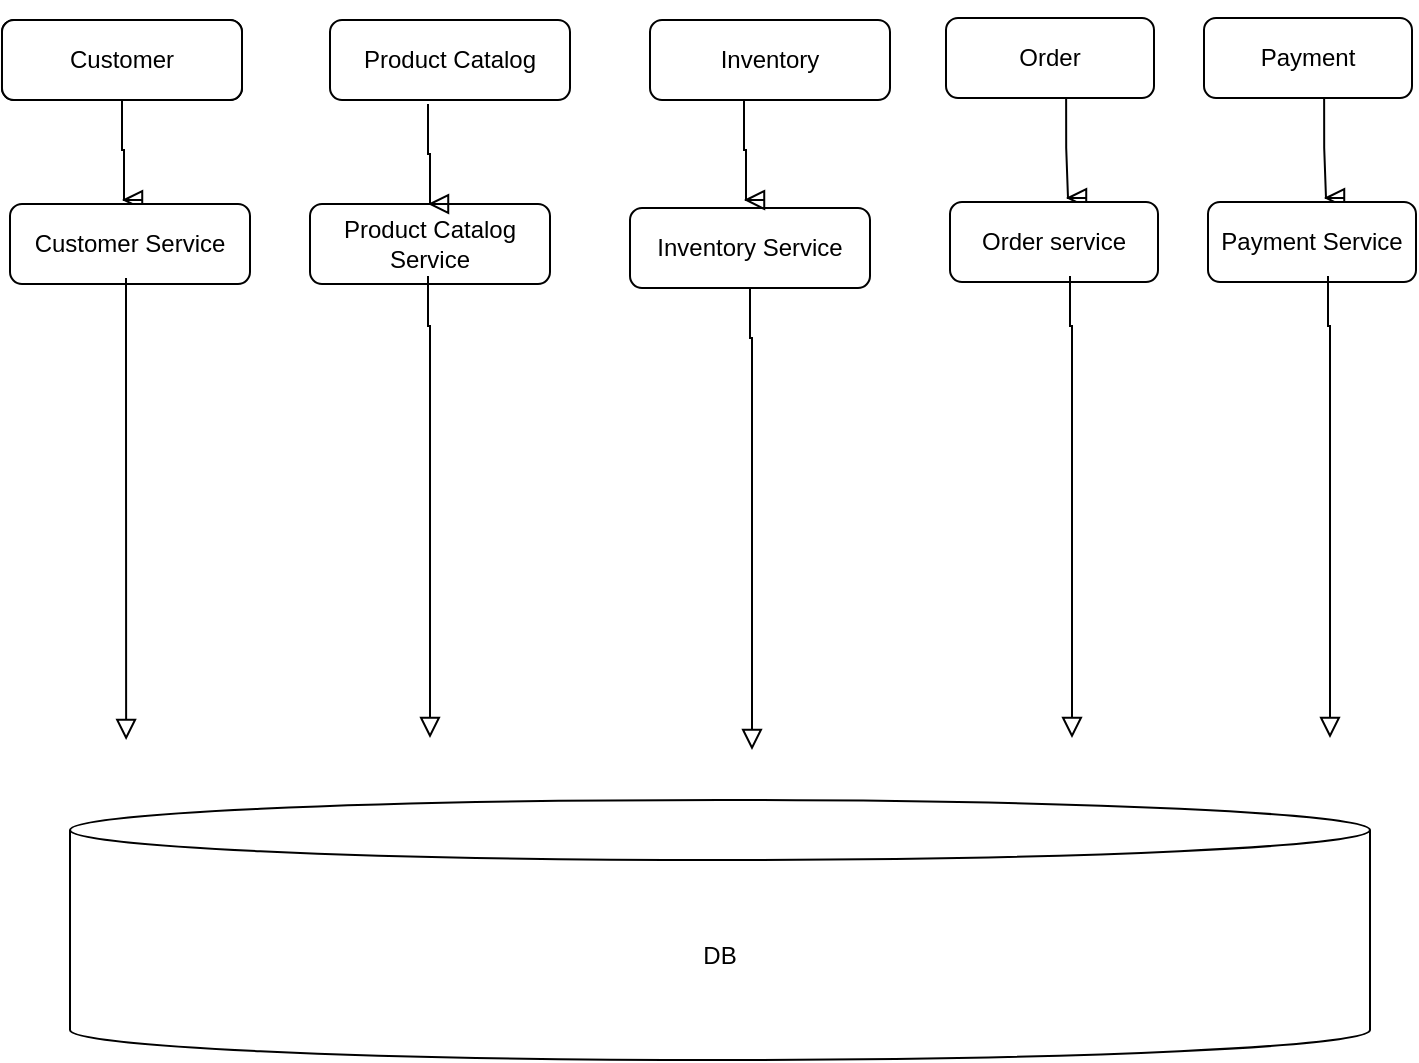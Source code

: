 <mxfile version="21.3.8" type="device">
  <diagram id="C5RBs43oDa-KdzZeNtuy" name="Page-1">
    <mxGraphModel dx="1173" dy="603" grid="1" gridSize="10" guides="1" tooltips="1" connect="1" arrows="1" fold="1" page="1" pageScale="1" pageWidth="827" pageHeight="1169" math="0" shadow="0">
      <root>
        <mxCell id="WIyWlLk6GJQsqaUBKTNV-0" />
        <mxCell id="WIyWlLk6GJQsqaUBKTNV-1" parent="WIyWlLk6GJQsqaUBKTNV-0" />
        <mxCell id="WIyWlLk6GJQsqaUBKTNV-2" value="" style="rounded=0;html=1;jettySize=auto;orthogonalLoop=1;fontSize=11;endArrow=block;endFill=0;endSize=8;strokeWidth=1;shadow=0;labelBackgroundColor=none;edgeStyle=orthogonalEdgeStyle;" parent="WIyWlLk6GJQsqaUBKTNV-1" source="WIyWlLk6GJQsqaUBKTNV-3" edge="1">
          <mxGeometry relative="1" as="geometry">
            <mxPoint x="186" y="170" as="targetPoint" />
            <Array as="points">
              <mxPoint x="186" y="145" />
              <mxPoint x="187" y="145" />
            </Array>
          </mxGeometry>
        </mxCell>
        <mxCell id="WIyWlLk6GJQsqaUBKTNV-3" value="Product Catalog" style="rounded=1;whiteSpace=wrap;html=1;fontSize=12;glass=0;strokeWidth=1;shadow=0;" parent="WIyWlLk6GJQsqaUBKTNV-1" vertex="1">
          <mxGeometry x="126" y="80" width="120" height="40" as="geometry" />
        </mxCell>
        <mxCell id="3Q45-pERIwKvSEem9vSz-4" value="DB" style="shape=cylinder3;whiteSpace=wrap;html=1;boundedLbl=1;backgroundOutline=1;size=15;" vertex="1" parent="WIyWlLk6GJQsqaUBKTNV-1">
          <mxGeometry x="160" y="470" width="650" height="130" as="geometry" />
        </mxCell>
        <mxCell id="3Q45-pERIwKvSEem9vSz-5" value="Customer Service" style="rounded=1;whiteSpace=wrap;html=1;fontSize=12;glass=0;strokeWidth=1;shadow=0;" vertex="1" parent="WIyWlLk6GJQsqaUBKTNV-1">
          <mxGeometry x="130" y="172" width="120" height="40" as="geometry" />
        </mxCell>
        <mxCell id="3Q45-pERIwKvSEem9vSz-6" value="" style="rounded=0;html=1;jettySize=auto;orthogonalLoop=1;fontSize=11;endArrow=block;endFill=0;endSize=8;strokeWidth=1;shadow=0;labelBackgroundColor=none;edgeStyle=orthogonalEdgeStyle;" edge="1" parent="WIyWlLk6GJQsqaUBKTNV-1">
          <mxGeometry relative="1" as="geometry">
            <mxPoint x="188" y="209" as="sourcePoint" />
            <mxPoint x="188.067" y="440" as="targetPoint" />
            <Array as="points">
              <mxPoint x="188" y="234" />
              <mxPoint x="189" y="234" />
            </Array>
          </mxGeometry>
        </mxCell>
        <mxCell id="3Q45-pERIwKvSEem9vSz-7" value="Customer" style="rounded=1;whiteSpace=wrap;html=1;fontSize=12;glass=0;strokeWidth=1;shadow=0;" vertex="1" parent="WIyWlLk6GJQsqaUBKTNV-1">
          <mxGeometry x="126" y="80" width="120" height="40" as="geometry" />
        </mxCell>
        <mxCell id="3Q45-pERIwKvSEem9vSz-12" value="Product Catalog Service" style="rounded=1;whiteSpace=wrap;html=1;fontSize=12;glass=0;strokeWidth=1;shadow=0;fontStyle=0" vertex="1" parent="WIyWlLk6GJQsqaUBKTNV-1">
          <mxGeometry x="280" y="172" width="120" height="40" as="geometry" />
        </mxCell>
        <mxCell id="3Q45-pERIwKvSEem9vSz-13" value="" style="rounded=0;html=1;jettySize=auto;orthogonalLoop=1;fontSize=11;endArrow=block;endFill=0;endSize=8;strokeWidth=1;shadow=0;labelBackgroundColor=none;edgeStyle=orthogonalEdgeStyle;fontStyle=1" edge="1" parent="WIyWlLk6GJQsqaUBKTNV-1">
          <mxGeometry relative="1" as="geometry">
            <mxPoint x="339" y="208" as="sourcePoint" />
            <mxPoint x="340" y="439" as="targetPoint" />
            <Array as="points">
              <mxPoint x="339" y="233" />
              <mxPoint x="340" y="233" />
            </Array>
          </mxGeometry>
        </mxCell>
        <mxCell id="3Q45-pERIwKvSEem9vSz-17" value="Inventory Service" style="rounded=1;whiteSpace=wrap;html=1;fontSize=12;glass=0;strokeWidth=1;shadow=0;" vertex="1" parent="WIyWlLk6GJQsqaUBKTNV-1">
          <mxGeometry x="440" y="174" width="120" height="40" as="geometry" />
        </mxCell>
        <mxCell id="3Q45-pERIwKvSEem9vSz-18" value="" style="rounded=0;html=1;jettySize=auto;orthogonalLoop=1;fontSize=11;endArrow=block;endFill=0;endSize=8;strokeWidth=1;shadow=0;labelBackgroundColor=none;edgeStyle=orthogonalEdgeStyle;" edge="1" parent="WIyWlLk6GJQsqaUBKTNV-1">
          <mxGeometry relative="1" as="geometry">
            <mxPoint x="500" y="214" as="sourcePoint" />
            <mxPoint x="501" y="445" as="targetPoint" />
            <Array as="points">
              <mxPoint x="500" y="239" />
              <mxPoint x="501" y="239" />
            </Array>
          </mxGeometry>
        </mxCell>
        <mxCell id="3Q45-pERIwKvSEem9vSz-20" value="" style="rounded=0;html=1;jettySize=auto;orthogonalLoop=1;fontSize=11;endArrow=block;endFill=0;endSize=8;strokeWidth=1;shadow=0;labelBackgroundColor=none;edgeStyle=orthogonalEdgeStyle;" edge="1" parent="WIyWlLk6GJQsqaUBKTNV-1">
          <mxGeometry relative="1" as="geometry">
            <mxPoint x="658" y="169" as="targetPoint" />
            <Array as="points">
              <mxPoint x="658" y="144" />
              <mxPoint x="659" y="144" />
            </Array>
            <mxPoint x="658.067" y="119" as="sourcePoint" />
          </mxGeometry>
        </mxCell>
        <mxCell id="3Q45-pERIwKvSEem9vSz-22" value="Order service" style="rounded=1;whiteSpace=wrap;html=1;fontSize=12;glass=0;strokeWidth=1;shadow=0;" vertex="1" parent="WIyWlLk6GJQsqaUBKTNV-1">
          <mxGeometry x="600" y="171" width="104" height="40" as="geometry" />
        </mxCell>
        <mxCell id="3Q45-pERIwKvSEem9vSz-23" value="" style="rounded=0;html=1;jettySize=auto;orthogonalLoop=1;fontSize=11;endArrow=block;endFill=0;endSize=8;strokeWidth=1;shadow=0;labelBackgroundColor=none;edgeStyle=orthogonalEdgeStyle;" edge="1" parent="WIyWlLk6GJQsqaUBKTNV-1">
          <mxGeometry relative="1" as="geometry">
            <mxPoint x="660" y="208" as="sourcePoint" />
            <mxPoint x="661" y="439" as="targetPoint" />
            <Array as="points">
              <mxPoint x="660" y="233" />
              <mxPoint x="661" y="233" />
            </Array>
          </mxGeometry>
        </mxCell>
        <mxCell id="3Q45-pERIwKvSEem9vSz-24" value="Order" style="rounded=1;whiteSpace=wrap;html=1;fontSize=12;glass=0;strokeWidth=1;shadow=0;" vertex="1" parent="WIyWlLk6GJQsqaUBKTNV-1">
          <mxGeometry x="598" y="79" width="104" height="40" as="geometry" />
        </mxCell>
        <mxCell id="3Q45-pERIwKvSEem9vSz-27" value="Inventory" style="rounded=1;whiteSpace=wrap;html=1;fontSize=12;glass=0;strokeWidth=1;shadow=0;" vertex="1" parent="WIyWlLk6GJQsqaUBKTNV-1">
          <mxGeometry x="450" y="80" width="120" height="40" as="geometry" />
        </mxCell>
        <mxCell id="3Q45-pERIwKvSEem9vSz-29" value="" style="rounded=0;html=1;jettySize=auto;orthogonalLoop=1;fontSize=11;endArrow=block;endFill=0;endSize=8;strokeWidth=1;shadow=0;labelBackgroundColor=none;edgeStyle=orthogonalEdgeStyle;" edge="1" parent="WIyWlLk6GJQsqaUBKTNV-1" target="3Q45-pERIwKvSEem9vSz-19">
          <mxGeometry relative="1" as="geometry">
            <mxPoint x="330" y="158" as="targetPoint" />
            <Array as="points" />
            <mxPoint x="330.067" y="108" as="sourcePoint" />
          </mxGeometry>
        </mxCell>
        <mxCell id="3Q45-pERIwKvSEem9vSz-19" value="Product Catalog" style="rounded=1;whiteSpace=wrap;html=1;fontSize=12;glass=0;strokeWidth=1;shadow=0;" vertex="1" parent="WIyWlLk6GJQsqaUBKTNV-1">
          <mxGeometry x="290" y="80" width="120" height="40" as="geometry" />
        </mxCell>
        <mxCell id="3Q45-pERIwKvSEem9vSz-31" value="" style="rounded=0;html=1;jettySize=auto;orthogonalLoop=1;fontSize=11;endArrow=block;endFill=0;endSize=8;strokeWidth=1;shadow=0;labelBackgroundColor=none;edgeStyle=orthogonalEdgeStyle;" edge="1" parent="WIyWlLk6GJQsqaUBKTNV-1">
          <mxGeometry relative="1" as="geometry">
            <mxPoint x="497" y="170" as="targetPoint" />
            <Array as="points">
              <mxPoint x="497" y="145" />
              <mxPoint x="498" y="145" />
            </Array>
            <mxPoint x="497" y="120" as="sourcePoint" />
          </mxGeometry>
        </mxCell>
        <mxCell id="3Q45-pERIwKvSEem9vSz-32" value="" style="rounded=0;html=1;jettySize=auto;orthogonalLoop=1;fontSize=11;endArrow=block;endFill=0;endSize=8;strokeWidth=1;shadow=0;labelBackgroundColor=none;edgeStyle=orthogonalEdgeStyle;" edge="1" parent="WIyWlLk6GJQsqaUBKTNV-1">
          <mxGeometry relative="1" as="geometry">
            <mxPoint x="339" y="172" as="targetPoint" />
            <Array as="points">
              <mxPoint x="339" y="147" />
              <mxPoint x="340" y="147" />
            </Array>
            <mxPoint x="339" y="122" as="sourcePoint" />
          </mxGeometry>
        </mxCell>
        <mxCell id="3Q45-pERIwKvSEem9vSz-33" value="" style="rounded=0;html=1;jettySize=auto;orthogonalLoop=1;fontSize=11;endArrow=block;endFill=0;endSize=8;strokeWidth=1;shadow=0;labelBackgroundColor=none;edgeStyle=orthogonalEdgeStyle;" edge="1" parent="WIyWlLk6GJQsqaUBKTNV-1">
          <mxGeometry relative="1" as="geometry">
            <mxPoint x="787" y="169" as="targetPoint" />
            <Array as="points">
              <mxPoint x="787" y="144" />
              <mxPoint x="788" y="144" />
            </Array>
            <mxPoint x="787.067" y="119" as="sourcePoint" />
          </mxGeometry>
        </mxCell>
        <mxCell id="3Q45-pERIwKvSEem9vSz-34" value="Payment Service" style="rounded=1;whiteSpace=wrap;html=1;fontSize=12;glass=0;strokeWidth=1;shadow=0;" vertex="1" parent="WIyWlLk6GJQsqaUBKTNV-1">
          <mxGeometry x="729" y="171" width="104" height="40" as="geometry" />
        </mxCell>
        <mxCell id="3Q45-pERIwKvSEem9vSz-35" value="" style="rounded=0;html=1;jettySize=auto;orthogonalLoop=1;fontSize=11;endArrow=block;endFill=0;endSize=8;strokeWidth=1;shadow=0;labelBackgroundColor=none;edgeStyle=orthogonalEdgeStyle;" edge="1" parent="WIyWlLk6GJQsqaUBKTNV-1">
          <mxGeometry relative="1" as="geometry">
            <mxPoint x="789" y="208" as="sourcePoint" />
            <mxPoint x="790" y="439" as="targetPoint" />
            <Array as="points">
              <mxPoint x="789" y="233" />
              <mxPoint x="790" y="233" />
            </Array>
          </mxGeometry>
        </mxCell>
        <mxCell id="3Q45-pERIwKvSEem9vSz-36" value="Payment" style="rounded=1;whiteSpace=wrap;html=1;fontSize=12;glass=0;strokeWidth=1;shadow=0;" vertex="1" parent="WIyWlLk6GJQsqaUBKTNV-1">
          <mxGeometry x="727" y="79" width="104" height="40" as="geometry" />
        </mxCell>
      </root>
    </mxGraphModel>
  </diagram>
</mxfile>
